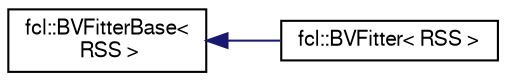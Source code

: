 digraph "Graphical Class Hierarchy"
{
  edge [fontname="FreeSans",fontsize="10",labelfontname="FreeSans",labelfontsize="10"];
  node [fontname="FreeSans",fontsize="10",shape=record];
  rankdir="LR";
  Node1 [label="fcl::BVFitterBase\<\l RSS \>",height=0.2,width=0.4,color="black", fillcolor="white", style="filled",URL="$a00013.html"];
  Node1 -> Node2 [dir="back",color="midnightblue",fontsize="10",style="solid",fontname="FreeSans"];
  Node2 [label="fcl::BVFitter\< RSS \>",height=0.2,width=0.4,color="black", fillcolor="white", style="filled",URL="$a00012.html",tooltip="Specification of BVFitter for RSS bounding volume. "];
}
